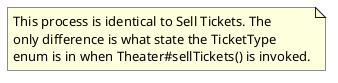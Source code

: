 @startuml

note "This process is identical to Sell Tickets. The\nonly difference is what state the TicketType\nenum is in when Theater#sellTickets() is invoked." as N1

@enduml